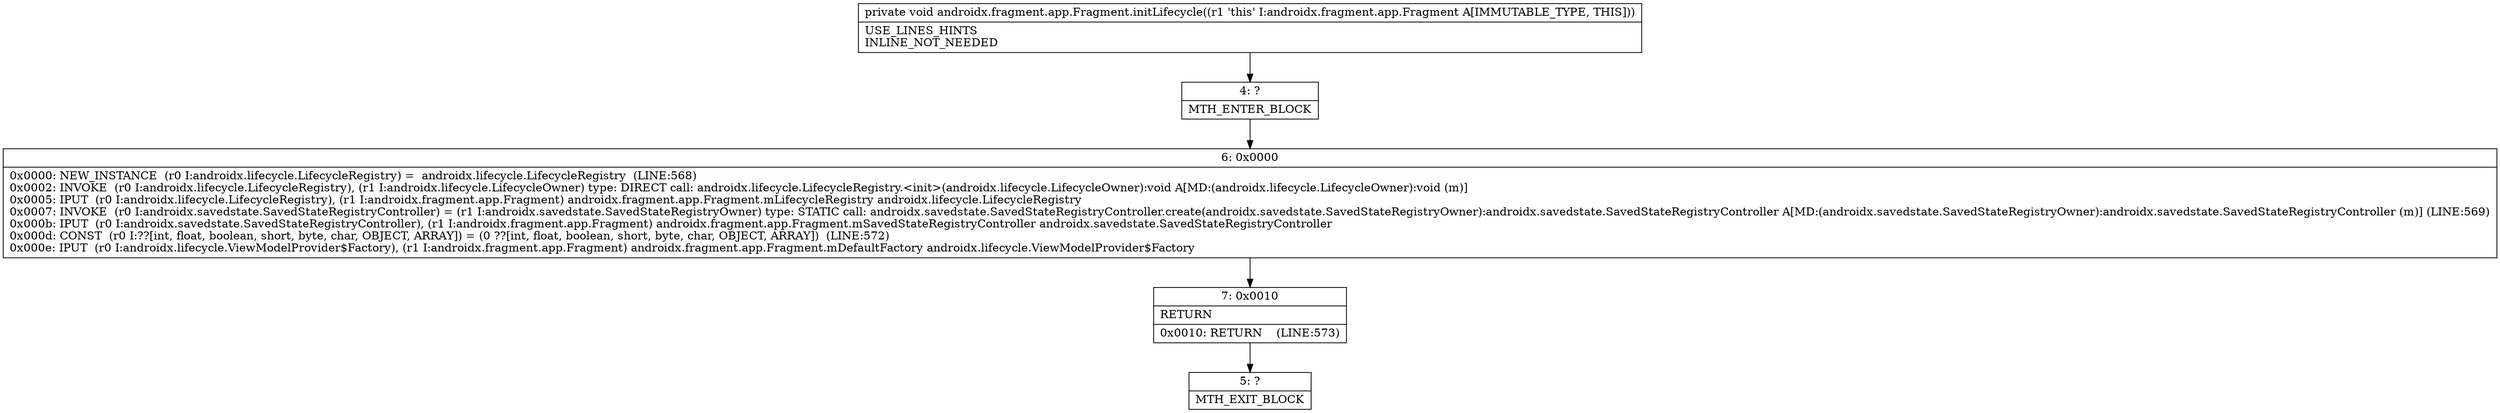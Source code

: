 digraph "CFG forandroidx.fragment.app.Fragment.initLifecycle()V" {
Node_4 [shape=record,label="{4\:\ ?|MTH_ENTER_BLOCK\l}"];
Node_6 [shape=record,label="{6\:\ 0x0000|0x0000: NEW_INSTANCE  (r0 I:androidx.lifecycle.LifecycleRegistry) =  androidx.lifecycle.LifecycleRegistry  (LINE:568)\l0x0002: INVOKE  (r0 I:androidx.lifecycle.LifecycleRegistry), (r1 I:androidx.lifecycle.LifecycleOwner) type: DIRECT call: androidx.lifecycle.LifecycleRegistry.\<init\>(androidx.lifecycle.LifecycleOwner):void A[MD:(androidx.lifecycle.LifecycleOwner):void (m)]\l0x0005: IPUT  (r0 I:androidx.lifecycle.LifecycleRegistry), (r1 I:androidx.fragment.app.Fragment) androidx.fragment.app.Fragment.mLifecycleRegistry androidx.lifecycle.LifecycleRegistry \l0x0007: INVOKE  (r0 I:androidx.savedstate.SavedStateRegistryController) = (r1 I:androidx.savedstate.SavedStateRegistryOwner) type: STATIC call: androidx.savedstate.SavedStateRegistryController.create(androidx.savedstate.SavedStateRegistryOwner):androidx.savedstate.SavedStateRegistryController A[MD:(androidx.savedstate.SavedStateRegistryOwner):androidx.savedstate.SavedStateRegistryController (m)] (LINE:569)\l0x000b: IPUT  (r0 I:androidx.savedstate.SavedStateRegistryController), (r1 I:androidx.fragment.app.Fragment) androidx.fragment.app.Fragment.mSavedStateRegistryController androidx.savedstate.SavedStateRegistryController \l0x000d: CONST  (r0 I:??[int, float, boolean, short, byte, char, OBJECT, ARRAY]) = (0 ??[int, float, boolean, short, byte, char, OBJECT, ARRAY])  (LINE:572)\l0x000e: IPUT  (r0 I:androidx.lifecycle.ViewModelProvider$Factory), (r1 I:androidx.fragment.app.Fragment) androidx.fragment.app.Fragment.mDefaultFactory androidx.lifecycle.ViewModelProvider$Factory \l}"];
Node_7 [shape=record,label="{7\:\ 0x0010|RETURN\l|0x0010: RETURN    (LINE:573)\l}"];
Node_5 [shape=record,label="{5\:\ ?|MTH_EXIT_BLOCK\l}"];
MethodNode[shape=record,label="{private void androidx.fragment.app.Fragment.initLifecycle((r1 'this' I:androidx.fragment.app.Fragment A[IMMUTABLE_TYPE, THIS]))  | USE_LINES_HINTS\lINLINE_NOT_NEEDED\l}"];
MethodNode -> Node_4;Node_4 -> Node_6;
Node_6 -> Node_7;
Node_7 -> Node_5;
}

